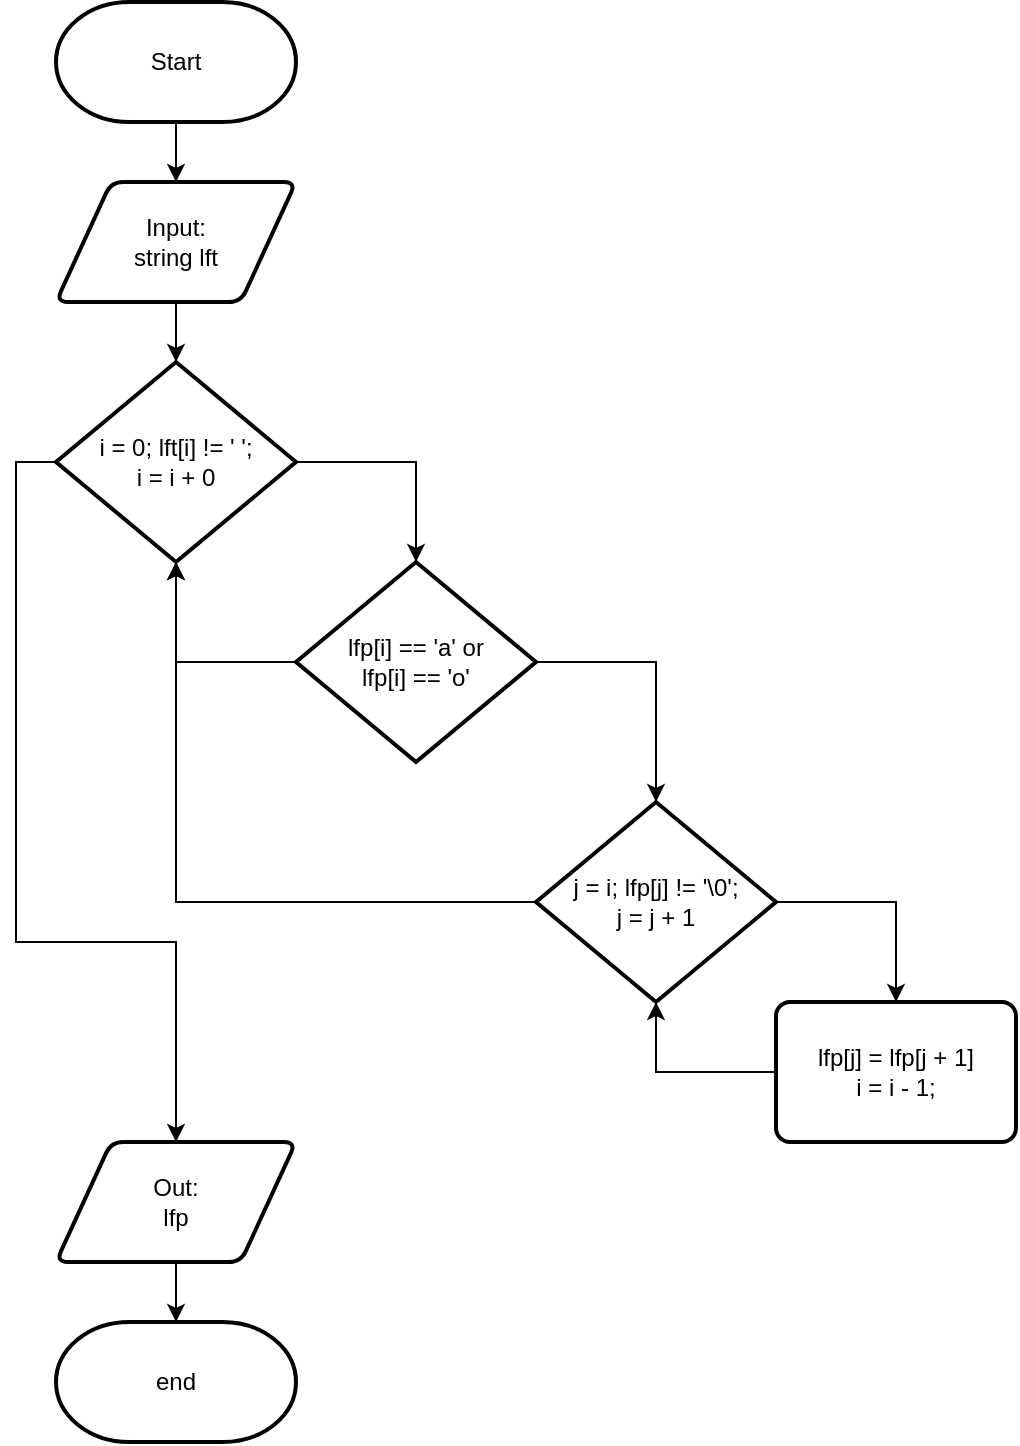 <mxfile version="20.6.2" type="device"><diagram id="G9IZUWok0JTIweXK9V1P" name="Страница 1"><mxGraphModel dx="1463" dy="863" grid="1" gridSize="10" guides="1" tooltips="1" connect="1" arrows="1" fold="1" page="1" pageScale="1" pageWidth="827" pageHeight="1169" math="0" shadow="0"><root><mxCell id="0"/><mxCell id="1" parent="0"/><mxCell id="DeaOP5_X7NrAyg0mUPjY-10" style="edgeStyle=orthogonalEdgeStyle;rounded=0;orthogonalLoop=1;jettySize=auto;html=1;exitX=0.5;exitY=1;exitDx=0;exitDy=0;exitPerimeter=0;entryX=0.5;entryY=0;entryDx=0;entryDy=0;" edge="1" parent="1" source="DeaOP5_X7NrAyg0mUPjY-1" target="DeaOP5_X7NrAyg0mUPjY-2"><mxGeometry relative="1" as="geometry"/></mxCell><mxCell id="DeaOP5_X7NrAyg0mUPjY-1" value="Start" style="strokeWidth=2;html=1;shape=mxgraph.flowchart.terminator;whiteSpace=wrap;" vertex="1" parent="1"><mxGeometry x="320" y="10" width="120" height="60" as="geometry"/></mxCell><mxCell id="DeaOP5_X7NrAyg0mUPjY-11" style="edgeStyle=orthogonalEdgeStyle;rounded=0;orthogonalLoop=1;jettySize=auto;html=1;exitX=0.5;exitY=1;exitDx=0;exitDy=0;entryX=0.5;entryY=0;entryDx=0;entryDy=0;entryPerimeter=0;" edge="1" parent="1" source="DeaOP5_X7NrAyg0mUPjY-2" target="DeaOP5_X7NrAyg0mUPjY-3"><mxGeometry relative="1" as="geometry"/></mxCell><mxCell id="DeaOP5_X7NrAyg0mUPjY-2" value="Input:&lt;br&gt;string lft" style="shape=parallelogram;html=1;strokeWidth=2;perimeter=parallelogramPerimeter;whiteSpace=wrap;rounded=1;arcSize=12;size=0.23;" vertex="1" parent="1"><mxGeometry x="320" y="100" width="120" height="60" as="geometry"/></mxCell><mxCell id="DeaOP5_X7NrAyg0mUPjY-7" style="edgeStyle=orthogonalEdgeStyle;rounded=0;orthogonalLoop=1;jettySize=auto;html=1;exitX=1;exitY=0.5;exitDx=0;exitDy=0;exitPerimeter=0;" edge="1" parent="1" source="DeaOP5_X7NrAyg0mUPjY-3" target="DeaOP5_X7NrAyg0mUPjY-4"><mxGeometry relative="1" as="geometry"/></mxCell><mxCell id="DeaOP5_X7NrAyg0mUPjY-16" style="edgeStyle=orthogonalEdgeStyle;rounded=0;orthogonalLoop=1;jettySize=auto;html=1;exitX=0;exitY=0.5;exitDx=0;exitDy=0;exitPerimeter=0;entryX=0.5;entryY=0;entryDx=0;entryDy=0;" edge="1" parent="1" source="DeaOP5_X7NrAyg0mUPjY-3" target="DeaOP5_X7NrAyg0mUPjY-6"><mxGeometry relative="1" as="geometry"><Array as="points"><mxPoint x="300" y="240"/><mxPoint x="300" y="480"/><mxPoint x="380" y="480"/></Array></mxGeometry></mxCell><mxCell id="DeaOP5_X7NrAyg0mUPjY-3" value="i = 0; lft[i] != ' '; &lt;br&gt;i = i + 0" style="strokeWidth=2;html=1;shape=mxgraph.flowchart.decision;whiteSpace=wrap;" vertex="1" parent="1"><mxGeometry x="320" y="190" width="120" height="100" as="geometry"/></mxCell><mxCell id="DeaOP5_X7NrAyg0mUPjY-8" style="edgeStyle=orthogonalEdgeStyle;rounded=0;orthogonalLoop=1;jettySize=auto;html=1;exitX=1;exitY=0.5;exitDx=0;exitDy=0;exitPerimeter=0;entryX=0.5;entryY=0;entryDx=0;entryDy=0;entryPerimeter=0;" edge="1" parent="1" source="DeaOP5_X7NrAyg0mUPjY-4" target="DeaOP5_X7NrAyg0mUPjY-5"><mxGeometry relative="1" as="geometry"/></mxCell><mxCell id="DeaOP5_X7NrAyg0mUPjY-9" style="edgeStyle=orthogonalEdgeStyle;rounded=0;orthogonalLoop=1;jettySize=auto;html=1;exitX=0;exitY=0.5;exitDx=0;exitDy=0;exitPerimeter=0;entryX=0.5;entryY=1;entryDx=0;entryDy=0;entryPerimeter=0;" edge="1" parent="1" source="DeaOP5_X7NrAyg0mUPjY-4" target="DeaOP5_X7NrAyg0mUPjY-3"><mxGeometry relative="1" as="geometry"/></mxCell><mxCell id="DeaOP5_X7NrAyg0mUPjY-4" value="lfp[i] == 'a' or&lt;br&gt;lfp[i] == 'o'" style="strokeWidth=2;html=1;shape=mxgraph.flowchart.decision;whiteSpace=wrap;" vertex="1" parent="1"><mxGeometry x="440" y="290" width="120" height="100" as="geometry"/></mxCell><mxCell id="DeaOP5_X7NrAyg0mUPjY-13" style="edgeStyle=orthogonalEdgeStyle;rounded=0;orthogonalLoop=1;jettySize=auto;html=1;exitX=1;exitY=0.5;exitDx=0;exitDy=0;exitPerimeter=0;" edge="1" parent="1" source="DeaOP5_X7NrAyg0mUPjY-5" target="DeaOP5_X7NrAyg0mUPjY-12"><mxGeometry relative="1" as="geometry"/></mxCell><mxCell id="DeaOP5_X7NrAyg0mUPjY-15" style="edgeStyle=orthogonalEdgeStyle;rounded=0;orthogonalLoop=1;jettySize=auto;html=1;exitX=0;exitY=0.5;exitDx=0;exitDy=0;exitPerimeter=0;entryX=0.5;entryY=1;entryDx=0;entryDy=0;entryPerimeter=0;" edge="1" parent="1" source="DeaOP5_X7NrAyg0mUPjY-5" target="DeaOP5_X7NrAyg0mUPjY-3"><mxGeometry relative="1" as="geometry"/></mxCell><mxCell id="DeaOP5_X7NrAyg0mUPjY-5" value="j = i; lfp[j] != '\0';&lt;br&gt;j = j + 1" style="strokeWidth=2;html=1;shape=mxgraph.flowchart.decision;whiteSpace=wrap;" vertex="1" parent="1"><mxGeometry x="560" y="410" width="120" height="100" as="geometry"/></mxCell><mxCell id="DeaOP5_X7NrAyg0mUPjY-18" style="edgeStyle=orthogonalEdgeStyle;rounded=0;orthogonalLoop=1;jettySize=auto;html=1;exitX=0.5;exitY=1;exitDx=0;exitDy=0;entryX=0.5;entryY=0;entryDx=0;entryDy=0;entryPerimeter=0;" edge="1" parent="1" source="DeaOP5_X7NrAyg0mUPjY-6" target="DeaOP5_X7NrAyg0mUPjY-17"><mxGeometry relative="1" as="geometry"/></mxCell><mxCell id="DeaOP5_X7NrAyg0mUPjY-6" value="Out:&lt;br&gt;lfp" style="shape=parallelogram;html=1;strokeWidth=2;perimeter=parallelogramPerimeter;whiteSpace=wrap;rounded=1;arcSize=12;size=0.23;" vertex="1" parent="1"><mxGeometry x="320" y="580" width="120" height="60" as="geometry"/></mxCell><mxCell id="DeaOP5_X7NrAyg0mUPjY-14" style="edgeStyle=orthogonalEdgeStyle;rounded=0;orthogonalLoop=1;jettySize=auto;html=1;exitX=0;exitY=0.5;exitDx=0;exitDy=0;entryX=0.5;entryY=1;entryDx=0;entryDy=0;entryPerimeter=0;" edge="1" parent="1" source="DeaOP5_X7NrAyg0mUPjY-12" target="DeaOP5_X7NrAyg0mUPjY-5"><mxGeometry relative="1" as="geometry"/></mxCell><mxCell id="DeaOP5_X7NrAyg0mUPjY-12" value="lfp[j] = lfp[j + 1]&lt;br&gt;i = i - 1;" style="rounded=1;whiteSpace=wrap;html=1;absoluteArcSize=1;arcSize=14;strokeWidth=2;" vertex="1" parent="1"><mxGeometry x="680" y="510" width="120" height="70" as="geometry"/></mxCell><mxCell id="DeaOP5_X7NrAyg0mUPjY-17" value="end" style="strokeWidth=2;html=1;shape=mxgraph.flowchart.terminator;whiteSpace=wrap;" vertex="1" parent="1"><mxGeometry x="320" y="670" width="120" height="60" as="geometry"/></mxCell></root></mxGraphModel></diagram></mxfile>